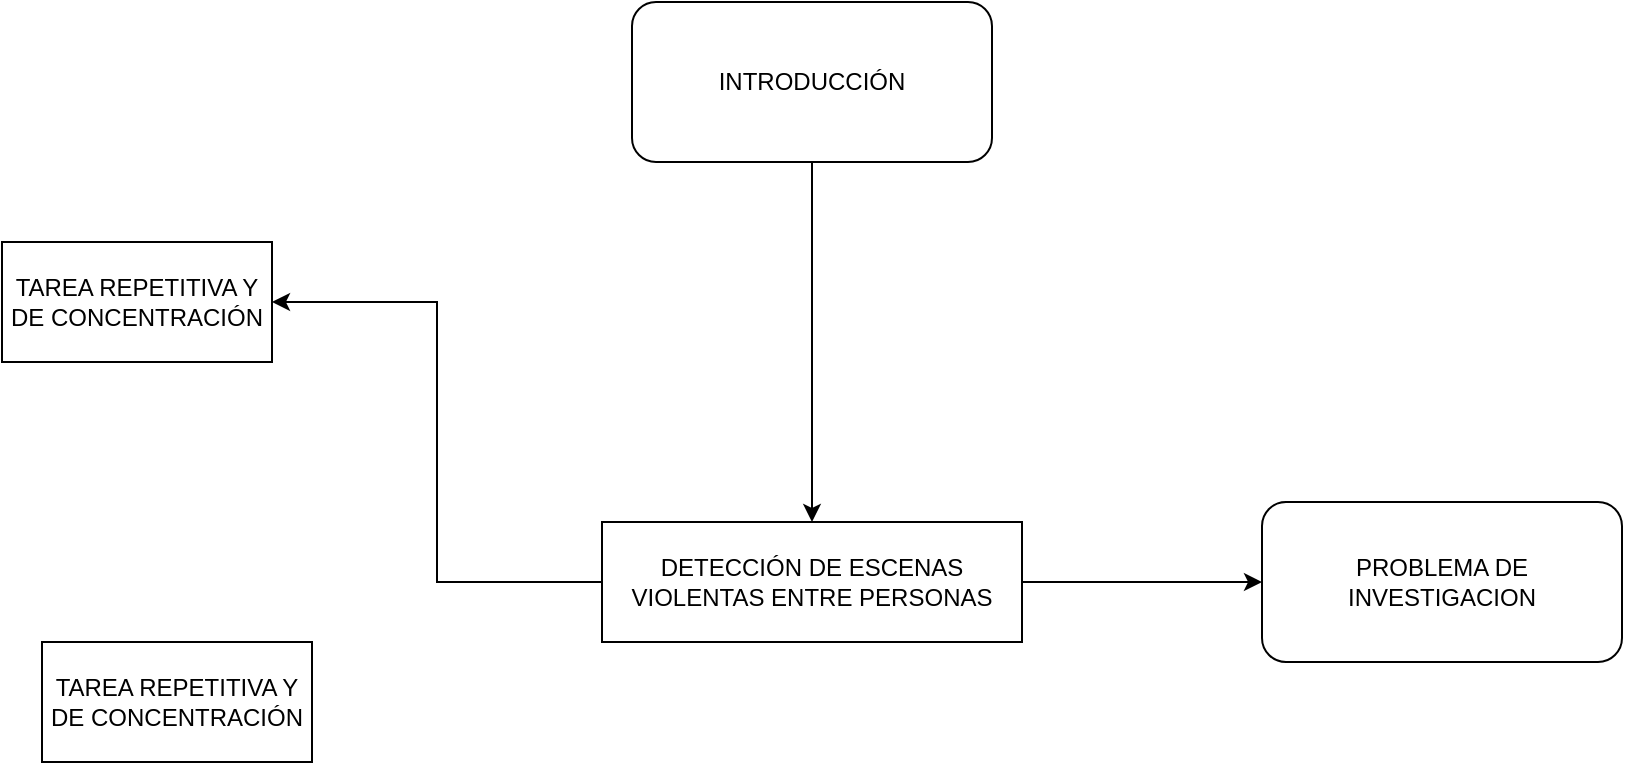 <mxfile version="21.7.1" type="github">
  <diagram name="Página-1" id="mq_W6YMAJ89QtCMndp8d">
    <mxGraphModel dx="2249" dy="589" grid="1" gridSize="10" guides="1" tooltips="1" connect="1" arrows="1" fold="1" page="1" pageScale="1" pageWidth="1169" pageHeight="827" math="0" shadow="0">
      <root>
        <mxCell id="0" />
        <mxCell id="1" parent="0" />
        <mxCell id="NRLSHMz_EGcBUlTzmc5c-1" value="PROBLEMA DE INVESTIGACION" style="rounded=1;whiteSpace=wrap;html=1;" vertex="1" parent="1">
          <mxGeometry x="480" y="320" width="180" height="80" as="geometry" />
        </mxCell>
        <mxCell id="NRLSHMz_EGcBUlTzmc5c-5" style="edgeStyle=orthogonalEdgeStyle;rounded=0;orthogonalLoop=1;jettySize=auto;html=1;entryX=0.5;entryY=0;entryDx=0;entryDy=0;" edge="1" parent="1" source="NRLSHMz_EGcBUlTzmc5c-2" target="NRLSHMz_EGcBUlTzmc5c-3">
          <mxGeometry relative="1" as="geometry" />
        </mxCell>
        <mxCell id="NRLSHMz_EGcBUlTzmc5c-2" value="INTRODUCCIÓN" style="rounded=1;whiteSpace=wrap;html=1;" vertex="1" parent="1">
          <mxGeometry x="165" y="70" width="180" height="80" as="geometry" />
        </mxCell>
        <mxCell id="NRLSHMz_EGcBUlTzmc5c-4" style="edgeStyle=orthogonalEdgeStyle;rounded=0;orthogonalLoop=1;jettySize=auto;html=1;entryX=0;entryY=0.5;entryDx=0;entryDy=0;" edge="1" parent="1" source="NRLSHMz_EGcBUlTzmc5c-3" target="NRLSHMz_EGcBUlTzmc5c-1">
          <mxGeometry relative="1" as="geometry" />
        </mxCell>
        <mxCell id="NRLSHMz_EGcBUlTzmc5c-7" style="edgeStyle=orthogonalEdgeStyle;rounded=0;orthogonalLoop=1;jettySize=auto;html=1;entryX=1;entryY=0.5;entryDx=0;entryDy=0;" edge="1" parent="1" source="NRLSHMz_EGcBUlTzmc5c-3" target="NRLSHMz_EGcBUlTzmc5c-6">
          <mxGeometry relative="1" as="geometry" />
        </mxCell>
        <mxCell id="NRLSHMz_EGcBUlTzmc5c-3" value="DETECCIÓN DE ESCENAS VIOLENTAS ENTRE PERSONAS" style="rounded=0;whiteSpace=wrap;html=1;" vertex="1" parent="1">
          <mxGeometry x="150" y="330" width="210" height="60" as="geometry" />
        </mxCell>
        <mxCell id="NRLSHMz_EGcBUlTzmc5c-6" value="TAREA REPETITIVA Y DE CONCENTRACIÓN" style="rounded=0;whiteSpace=wrap;html=1;" vertex="1" parent="1">
          <mxGeometry x="-150" y="190" width="135" height="60" as="geometry" />
        </mxCell>
        <mxCell id="NRLSHMz_EGcBUlTzmc5c-8" value="TAREA REPETITIVA Y DE CONCENTRACIÓN" style="rounded=0;whiteSpace=wrap;html=1;" vertex="1" parent="1">
          <mxGeometry x="-130" y="390" width="135" height="60" as="geometry" />
        </mxCell>
      </root>
    </mxGraphModel>
  </diagram>
</mxfile>
